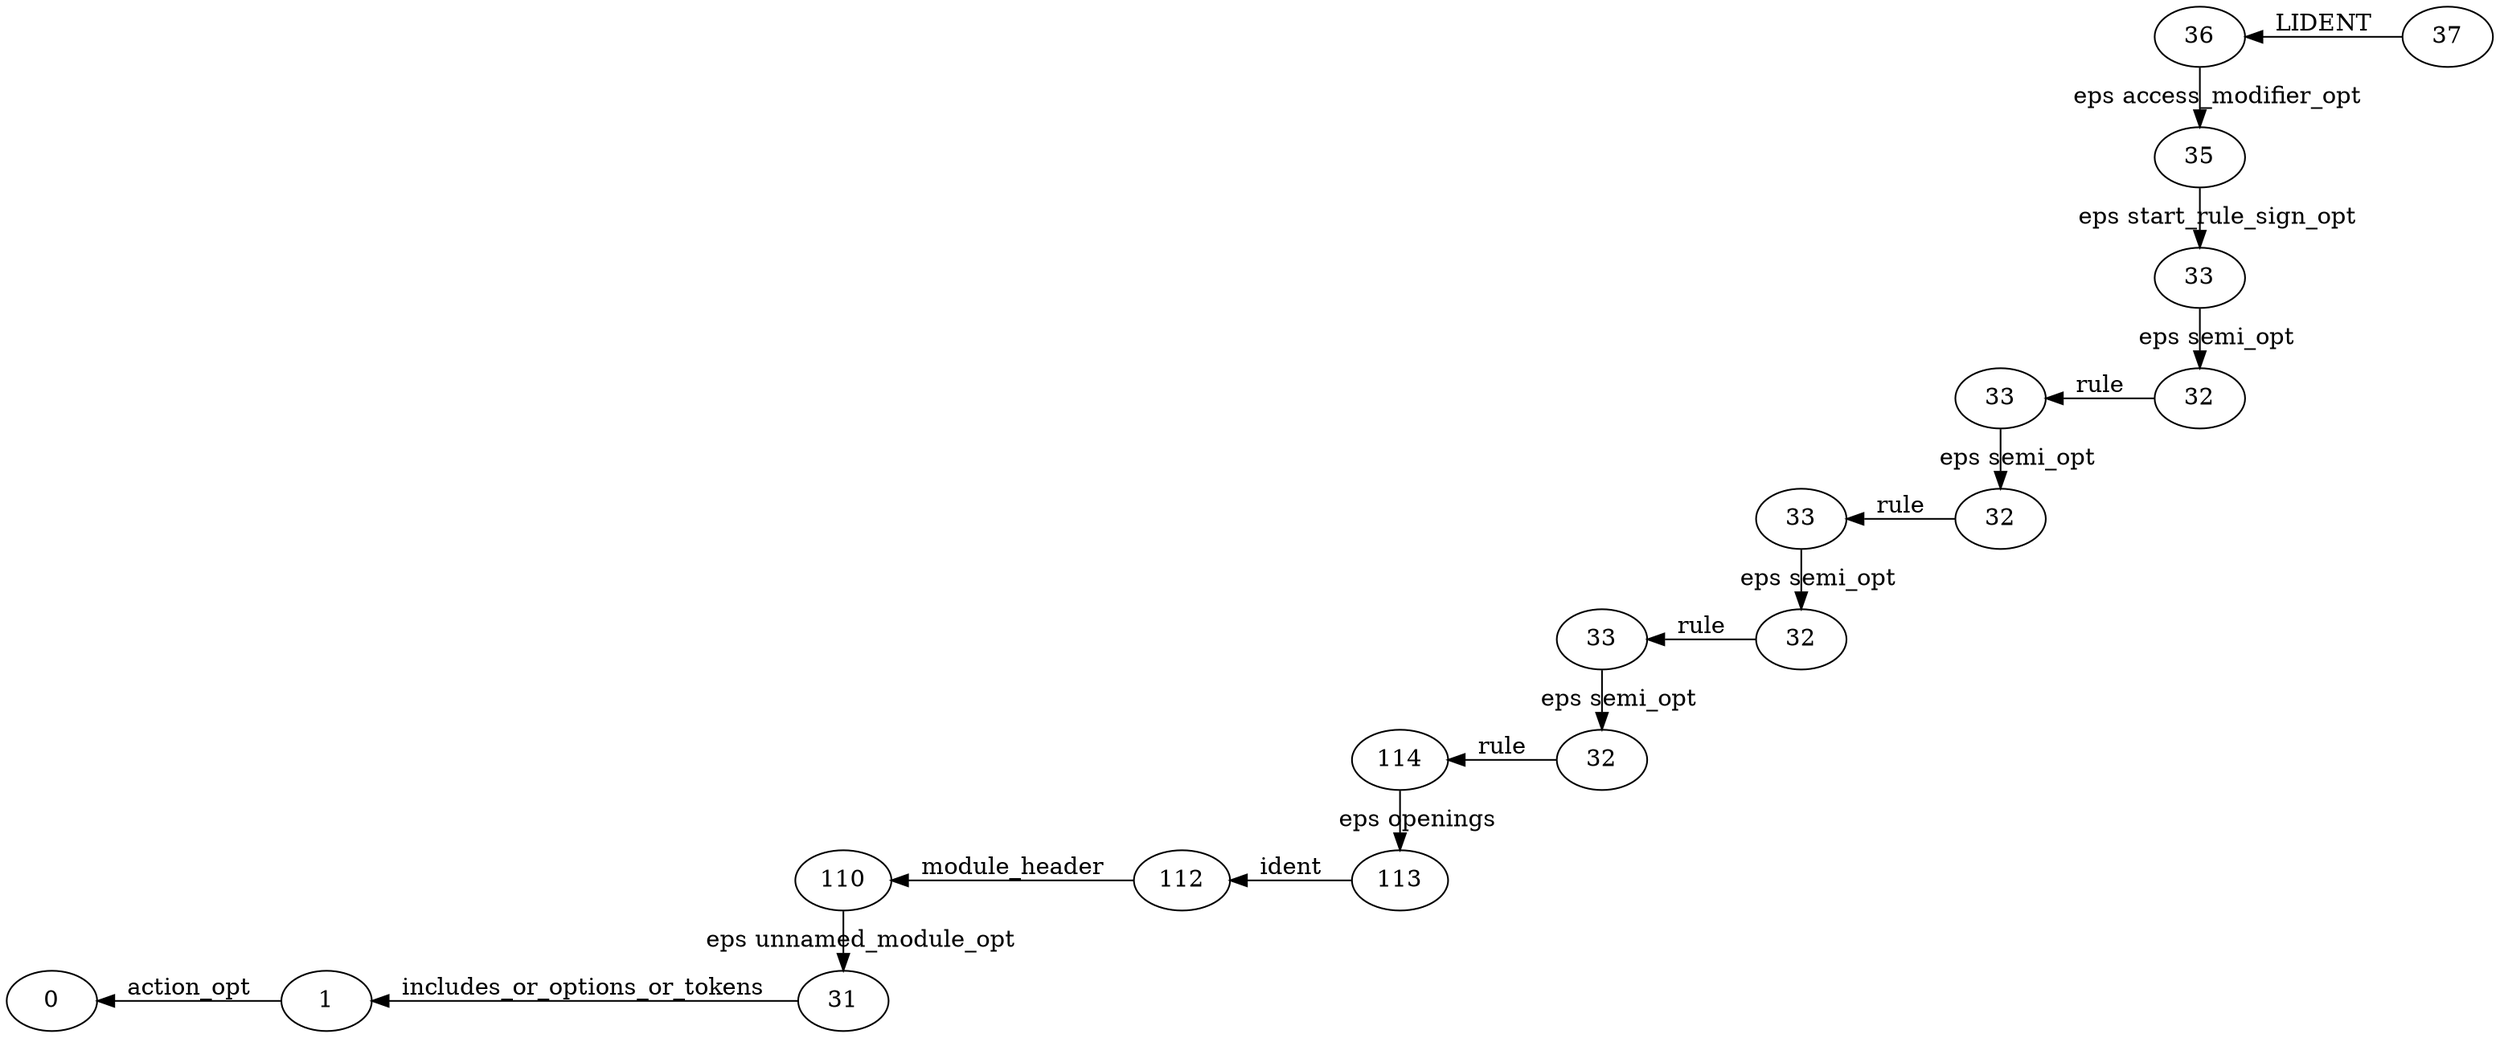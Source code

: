 digraph GSS {
    rankdir=RL
    0 [label="37"]
    1 [label="36"]
    2 [label="35"]
    3 [label="33"]
    4 [label="32"]
    5 [label="33"]
    6 [label="32"]
    7 [label="33"]
    8 [label="32"]
    9 [label="33"]
    10 [label="32"]
    11 [label="114"]
    12 [label="113"]
    13 [label="112"]
    14 [label="110"]
    15 [label="31"]
    16 [label="1"]
    17 [label="0"]
    16 -> 17 [label="action_opt"]
    15 -> 16 [label="includes_or_options_or_tokens"]
    14 -> 15 [label="eps unnamed_module_opt"]
    13 -> 14 [label="module_header"]
    12 -> 13 [label="ident"]
    11 -> 12 [label="eps openings"]
    10 -> 11 [label="rule"]
    9 -> 10 [label="eps semi_opt"]
    8 -> 9 [label="rule"]
    7 -> 8 [label="eps semi_opt"]
    6 -> 7 [label="rule"]
    5 -> 6 [label="eps semi_opt"]
    4 -> 5 [label="rule"]
    3 -> 4 [label="eps semi_opt"]
    2 -> 3 [label="eps start_rule_sign_opt"]
    1 -> 2 [label="eps access_modifier_opt"]
    0 -> 1 [label="LIDENT"]
    {rank=same; 0}
    {rank=same; 4 3 2 1}
    {rank=same; 6 5}
    {rank=same; 8 7}
    {rank=same; 10 9}
    {rank=same; 12 11}
    {rank=same; 13}
    {rank=same; 15 14}
    {rank=same; 16}
    {rank=same; 17}
}
